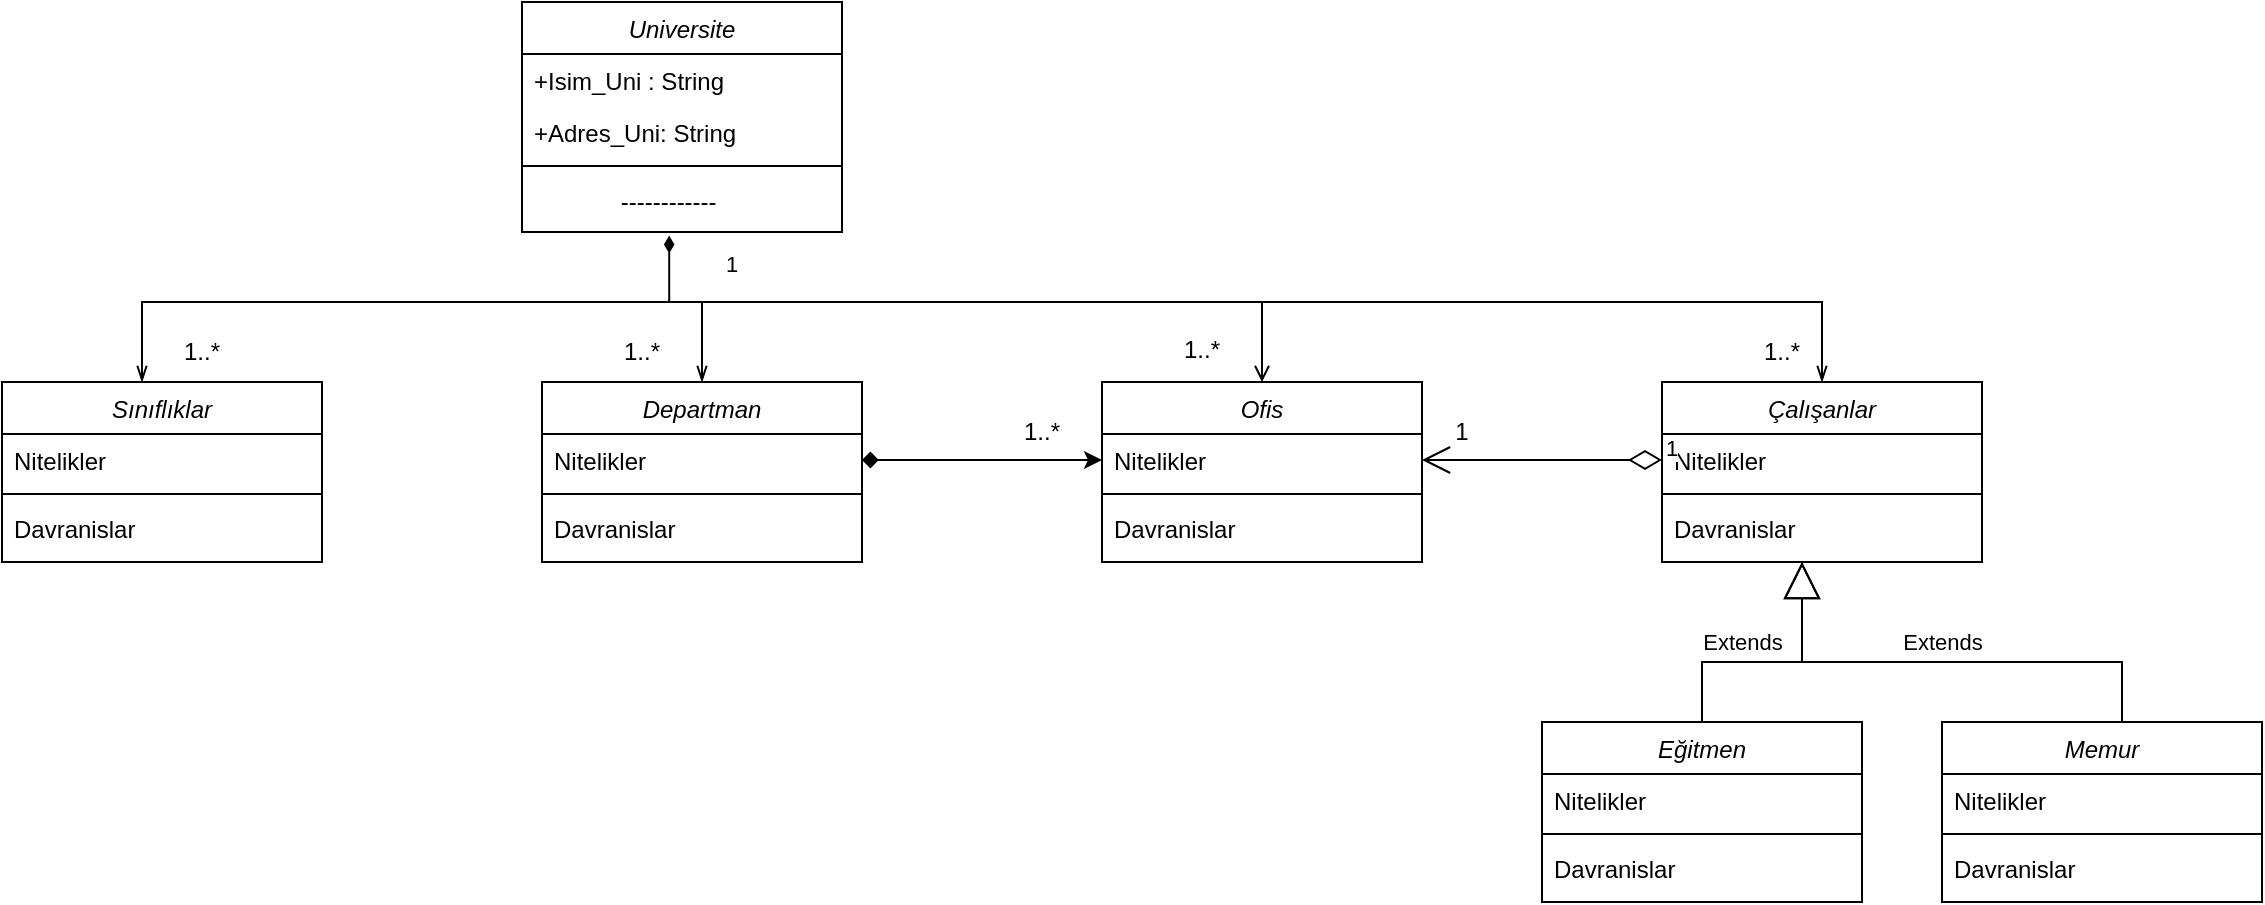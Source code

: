 <mxfile version="24.6.4" type="github">
  <diagram id="C5RBs43oDa-KdzZeNtuy" name="Page-1">
    <mxGraphModel dx="1313" dy="653" grid="1" gridSize="10" guides="1" tooltips="1" connect="1" arrows="1" fold="1" page="1" pageScale="1" pageWidth="827" pageHeight="1169" math="0" shadow="0">
      <root>
        <mxCell id="WIyWlLk6GJQsqaUBKTNV-0" />
        <mxCell id="WIyWlLk6GJQsqaUBKTNV-1" parent="WIyWlLk6GJQsqaUBKTNV-0" />
        <mxCell id="YnHBYBNn-SZ9kuh7NwHw-0" value="Universite" style="swimlane;fontStyle=2;align=center;verticalAlign=top;childLayout=stackLayout;horizontal=1;startSize=26;horizontalStack=0;resizeParent=1;resizeLast=0;collapsible=1;marginBottom=0;rounded=0;shadow=0;strokeWidth=1;" vertex="1" parent="WIyWlLk6GJQsqaUBKTNV-1">
          <mxGeometry x="350" y="120" width="160" height="115" as="geometry">
            <mxRectangle x="230" y="140" width="160" height="26" as="alternateBounds" />
          </mxGeometry>
        </mxCell>
        <mxCell id="YnHBYBNn-SZ9kuh7NwHw-1" value="+Isim_Uni : String" style="text;align=left;verticalAlign=top;spacingLeft=4;spacingRight=4;overflow=hidden;rotatable=0;points=[[0,0.5],[1,0.5]];portConstraint=eastwest;" vertex="1" parent="YnHBYBNn-SZ9kuh7NwHw-0">
          <mxGeometry y="26" width="160" height="26" as="geometry" />
        </mxCell>
        <mxCell id="YnHBYBNn-SZ9kuh7NwHw-2" value="+Adres_Uni: String&#xa;" style="text;align=left;verticalAlign=top;spacingLeft=4;spacingRight=4;overflow=hidden;rotatable=0;points=[[0,0.5],[1,0.5]];portConstraint=eastwest;rounded=0;shadow=0;html=0;" vertex="1" parent="YnHBYBNn-SZ9kuh7NwHw-0">
          <mxGeometry y="52" width="160" height="26" as="geometry" />
        </mxCell>
        <mxCell id="YnHBYBNn-SZ9kuh7NwHw-4" value="" style="line;html=1;strokeWidth=1;align=left;verticalAlign=middle;spacingTop=-1;spacingLeft=3;spacingRight=3;rotatable=0;labelPosition=right;points=[];portConstraint=eastwest;" vertex="1" parent="YnHBYBNn-SZ9kuh7NwHw-0">
          <mxGeometry y="78" width="160" height="8" as="geometry" />
        </mxCell>
        <mxCell id="YnHBYBNn-SZ9kuh7NwHw-5" value="             ------------" style="text;align=left;verticalAlign=top;spacingLeft=4;spacingRight=4;overflow=hidden;rotatable=0;points=[[0,0.5],[1,0.5]];portConstraint=eastwest;" vertex="1" parent="YnHBYBNn-SZ9kuh7NwHw-0">
          <mxGeometry y="86" width="160" height="26" as="geometry" />
        </mxCell>
        <mxCell id="YnHBYBNn-SZ9kuh7NwHw-7" value="Departman" style="swimlane;fontStyle=2;align=center;verticalAlign=top;childLayout=stackLayout;horizontal=1;startSize=26;horizontalStack=0;resizeParent=1;resizeLast=0;collapsible=1;marginBottom=0;rounded=0;shadow=0;strokeWidth=1;" vertex="1" parent="WIyWlLk6GJQsqaUBKTNV-1">
          <mxGeometry x="360" y="310" width="160" height="90" as="geometry">
            <mxRectangle x="230" y="140" width="160" height="26" as="alternateBounds" />
          </mxGeometry>
        </mxCell>
        <mxCell id="YnHBYBNn-SZ9kuh7NwHw-9" value="Nitelikler" style="text;align=left;verticalAlign=top;spacingLeft=4;spacingRight=4;overflow=hidden;rotatable=0;points=[[0,0.5],[1,0.5]];portConstraint=eastwest;rounded=0;shadow=0;html=0;" vertex="1" parent="YnHBYBNn-SZ9kuh7NwHw-7">
          <mxGeometry y="26" width="160" height="26" as="geometry" />
        </mxCell>
        <mxCell id="YnHBYBNn-SZ9kuh7NwHw-10" value="" style="line;html=1;strokeWidth=1;align=left;verticalAlign=middle;spacingTop=-1;spacingLeft=3;spacingRight=3;rotatable=0;labelPosition=right;points=[];portConstraint=eastwest;" vertex="1" parent="YnHBYBNn-SZ9kuh7NwHw-7">
          <mxGeometry y="52" width="160" height="8" as="geometry" />
        </mxCell>
        <mxCell id="YnHBYBNn-SZ9kuh7NwHw-11" value="Davranislar" style="text;align=left;verticalAlign=top;spacingLeft=4;spacingRight=4;overflow=hidden;rotatable=0;points=[[0,0.5],[1,0.5]];portConstraint=eastwest;" vertex="1" parent="YnHBYBNn-SZ9kuh7NwHw-7">
          <mxGeometry y="60" width="160" height="26" as="geometry" />
        </mxCell>
        <mxCell id="YnHBYBNn-SZ9kuh7NwHw-12" value="Ofis" style="swimlane;fontStyle=2;align=center;verticalAlign=top;childLayout=stackLayout;horizontal=1;startSize=26;horizontalStack=0;resizeParent=1;resizeLast=0;collapsible=1;marginBottom=0;rounded=0;shadow=0;strokeWidth=1;" vertex="1" parent="WIyWlLk6GJQsqaUBKTNV-1">
          <mxGeometry x="640" y="310" width="160" height="90" as="geometry">
            <mxRectangle x="230" y="140" width="160" height="26" as="alternateBounds" />
          </mxGeometry>
        </mxCell>
        <mxCell id="YnHBYBNn-SZ9kuh7NwHw-13" value="Nitelikler" style="text;align=left;verticalAlign=top;spacingLeft=4;spacingRight=4;overflow=hidden;rotatable=0;points=[[0,0.5],[1,0.5]];portConstraint=eastwest;rounded=0;shadow=0;html=0;" vertex="1" parent="YnHBYBNn-SZ9kuh7NwHw-12">
          <mxGeometry y="26" width="160" height="26" as="geometry" />
        </mxCell>
        <mxCell id="YnHBYBNn-SZ9kuh7NwHw-14" value="" style="line;html=1;strokeWidth=1;align=left;verticalAlign=middle;spacingTop=-1;spacingLeft=3;spacingRight=3;rotatable=0;labelPosition=right;points=[];portConstraint=eastwest;" vertex="1" parent="YnHBYBNn-SZ9kuh7NwHw-12">
          <mxGeometry y="52" width="160" height="8" as="geometry" />
        </mxCell>
        <mxCell id="YnHBYBNn-SZ9kuh7NwHw-15" value="Davranislar" style="text;align=left;verticalAlign=top;spacingLeft=4;spacingRight=4;overflow=hidden;rotatable=0;points=[[0,0.5],[1,0.5]];portConstraint=eastwest;" vertex="1" parent="YnHBYBNn-SZ9kuh7NwHw-12">
          <mxGeometry y="60" width="160" height="26" as="geometry" />
        </mxCell>
        <mxCell id="YnHBYBNn-SZ9kuh7NwHw-20" value="Sınıflıklar" style="swimlane;fontStyle=2;align=center;verticalAlign=top;childLayout=stackLayout;horizontal=1;startSize=26;horizontalStack=0;resizeParent=1;resizeLast=0;collapsible=1;marginBottom=0;rounded=0;shadow=0;strokeWidth=1;" vertex="1" parent="WIyWlLk6GJQsqaUBKTNV-1">
          <mxGeometry x="90" y="310" width="160" height="90" as="geometry">
            <mxRectangle x="230" y="140" width="160" height="26" as="alternateBounds" />
          </mxGeometry>
        </mxCell>
        <mxCell id="YnHBYBNn-SZ9kuh7NwHw-21" value="Nitelikler" style="text;align=left;verticalAlign=top;spacingLeft=4;spacingRight=4;overflow=hidden;rotatable=0;points=[[0,0.5],[1,0.5]];portConstraint=eastwest;rounded=0;shadow=0;html=0;" vertex="1" parent="YnHBYBNn-SZ9kuh7NwHw-20">
          <mxGeometry y="26" width="160" height="26" as="geometry" />
        </mxCell>
        <mxCell id="YnHBYBNn-SZ9kuh7NwHw-22" value="" style="line;html=1;strokeWidth=1;align=left;verticalAlign=middle;spacingTop=-1;spacingLeft=3;spacingRight=3;rotatable=0;labelPosition=right;points=[];portConstraint=eastwest;" vertex="1" parent="YnHBYBNn-SZ9kuh7NwHw-20">
          <mxGeometry y="52" width="160" height="8" as="geometry" />
        </mxCell>
        <mxCell id="YnHBYBNn-SZ9kuh7NwHw-23" value="Davranislar" style="text;align=left;verticalAlign=top;spacingLeft=4;spacingRight=4;overflow=hidden;rotatable=0;points=[[0,0.5],[1,0.5]];portConstraint=eastwest;" vertex="1" parent="YnHBYBNn-SZ9kuh7NwHw-20">
          <mxGeometry y="60" width="160" height="26" as="geometry" />
        </mxCell>
        <mxCell id="YnHBYBNn-SZ9kuh7NwHw-24" value="Çalışanlar" style="swimlane;fontStyle=2;align=center;verticalAlign=top;childLayout=stackLayout;horizontal=1;startSize=26;horizontalStack=0;resizeParent=1;resizeLast=0;collapsible=1;marginBottom=0;rounded=0;shadow=0;strokeWidth=1;" vertex="1" parent="WIyWlLk6GJQsqaUBKTNV-1">
          <mxGeometry x="920" y="310" width="160" height="90" as="geometry">
            <mxRectangle x="230" y="140" width="160" height="26" as="alternateBounds" />
          </mxGeometry>
        </mxCell>
        <mxCell id="YnHBYBNn-SZ9kuh7NwHw-25" value="Nitelikler" style="text;align=left;verticalAlign=top;spacingLeft=4;spacingRight=4;overflow=hidden;rotatable=0;points=[[0,0.5],[1,0.5]];portConstraint=eastwest;rounded=0;shadow=0;html=0;" vertex="1" parent="YnHBYBNn-SZ9kuh7NwHw-24">
          <mxGeometry y="26" width="160" height="26" as="geometry" />
        </mxCell>
        <mxCell id="YnHBYBNn-SZ9kuh7NwHw-26" value="" style="line;html=1;strokeWidth=1;align=left;verticalAlign=middle;spacingTop=-1;spacingLeft=3;spacingRight=3;rotatable=0;labelPosition=right;points=[];portConstraint=eastwest;" vertex="1" parent="YnHBYBNn-SZ9kuh7NwHw-24">
          <mxGeometry y="52" width="160" height="8" as="geometry" />
        </mxCell>
        <mxCell id="YnHBYBNn-SZ9kuh7NwHw-27" value="Davranislar" style="text;align=left;verticalAlign=top;spacingLeft=4;spacingRight=4;overflow=hidden;rotatable=0;points=[[0,0.5],[1,0.5]];portConstraint=eastwest;" vertex="1" parent="YnHBYBNn-SZ9kuh7NwHw-24">
          <mxGeometry y="60" width="160" height="26" as="geometry" />
        </mxCell>
        <mxCell id="YnHBYBNn-SZ9kuh7NwHw-28" value="Eğitmen" style="swimlane;fontStyle=2;align=center;verticalAlign=top;childLayout=stackLayout;horizontal=1;startSize=26;horizontalStack=0;resizeParent=1;resizeLast=0;collapsible=1;marginBottom=0;rounded=0;shadow=0;strokeWidth=1;" vertex="1" parent="WIyWlLk6GJQsqaUBKTNV-1">
          <mxGeometry x="860" y="480" width="160" height="90" as="geometry">
            <mxRectangle x="230" y="140" width="160" height="26" as="alternateBounds" />
          </mxGeometry>
        </mxCell>
        <mxCell id="YnHBYBNn-SZ9kuh7NwHw-29" value="Nitelikler" style="text;align=left;verticalAlign=top;spacingLeft=4;spacingRight=4;overflow=hidden;rotatable=0;points=[[0,0.5],[1,0.5]];portConstraint=eastwest;rounded=0;shadow=0;html=0;" vertex="1" parent="YnHBYBNn-SZ9kuh7NwHw-28">
          <mxGeometry y="26" width="160" height="26" as="geometry" />
        </mxCell>
        <mxCell id="YnHBYBNn-SZ9kuh7NwHw-30" value="" style="line;html=1;strokeWidth=1;align=left;verticalAlign=middle;spacingTop=-1;spacingLeft=3;spacingRight=3;rotatable=0;labelPosition=right;points=[];portConstraint=eastwest;" vertex="1" parent="YnHBYBNn-SZ9kuh7NwHw-28">
          <mxGeometry y="52" width="160" height="8" as="geometry" />
        </mxCell>
        <mxCell id="YnHBYBNn-SZ9kuh7NwHw-31" value="Davranislar" style="text;align=left;verticalAlign=top;spacingLeft=4;spacingRight=4;overflow=hidden;rotatable=0;points=[[0,0.5],[1,0.5]];portConstraint=eastwest;" vertex="1" parent="YnHBYBNn-SZ9kuh7NwHw-28">
          <mxGeometry y="60" width="160" height="26" as="geometry" />
        </mxCell>
        <mxCell id="YnHBYBNn-SZ9kuh7NwHw-32" value="Memur" style="swimlane;fontStyle=2;align=center;verticalAlign=top;childLayout=stackLayout;horizontal=1;startSize=26;horizontalStack=0;resizeParent=1;resizeLast=0;collapsible=1;marginBottom=0;rounded=0;shadow=0;strokeWidth=1;" vertex="1" parent="WIyWlLk6GJQsqaUBKTNV-1">
          <mxGeometry x="1060" y="480" width="160" height="90" as="geometry">
            <mxRectangle x="230" y="140" width="160" height="26" as="alternateBounds" />
          </mxGeometry>
        </mxCell>
        <mxCell id="YnHBYBNn-SZ9kuh7NwHw-33" value="Nitelikler" style="text;align=left;verticalAlign=top;spacingLeft=4;spacingRight=4;overflow=hidden;rotatable=0;points=[[0,0.5],[1,0.5]];portConstraint=eastwest;rounded=0;shadow=0;html=0;" vertex="1" parent="YnHBYBNn-SZ9kuh7NwHw-32">
          <mxGeometry y="26" width="160" height="26" as="geometry" />
        </mxCell>
        <mxCell id="YnHBYBNn-SZ9kuh7NwHw-34" value="" style="line;html=1;strokeWidth=1;align=left;verticalAlign=middle;spacingTop=-1;spacingLeft=3;spacingRight=3;rotatable=0;labelPosition=right;points=[];portConstraint=eastwest;" vertex="1" parent="YnHBYBNn-SZ9kuh7NwHw-32">
          <mxGeometry y="52" width="160" height="8" as="geometry" />
        </mxCell>
        <mxCell id="YnHBYBNn-SZ9kuh7NwHw-35" value="Davranislar" style="text;align=left;verticalAlign=top;spacingLeft=4;spacingRight=4;overflow=hidden;rotatable=0;points=[[0,0.5],[1,0.5]];portConstraint=eastwest;" vertex="1" parent="YnHBYBNn-SZ9kuh7NwHw-32">
          <mxGeometry y="60" width="160" height="26" as="geometry" />
        </mxCell>
        <mxCell id="YnHBYBNn-SZ9kuh7NwHw-39" value="Extends" style="endArrow=block;endSize=16;endFill=0;html=1;rounded=0;exitX=0.5;exitY=0;exitDx=0;exitDy=0;" edge="1" parent="WIyWlLk6GJQsqaUBKTNV-1" source="YnHBYBNn-SZ9kuh7NwHw-28">
          <mxGeometry x="-0.231" y="10" width="160" relative="1" as="geometry">
            <mxPoint x="990" y="460" as="sourcePoint" />
            <mxPoint x="990" y="400" as="targetPoint" />
            <Array as="points">
              <mxPoint x="940" y="450" />
              <mxPoint x="990" y="450" />
            </Array>
            <mxPoint as="offset" />
          </mxGeometry>
        </mxCell>
        <mxCell id="YnHBYBNn-SZ9kuh7NwHw-40" value="Extends" style="endArrow=block;endSize=16;endFill=0;html=1;rounded=0;exitX=0.5;exitY=0;exitDx=0;exitDy=0;" edge="1" parent="WIyWlLk6GJQsqaUBKTNV-1">
          <mxGeometry y="-10" width="160" relative="1" as="geometry">
            <mxPoint x="1150" y="480" as="sourcePoint" />
            <mxPoint x="990" y="400" as="targetPoint" />
            <Array as="points">
              <mxPoint x="1150" y="450" />
              <mxPoint x="990" y="450" />
            </Array>
            <mxPoint as="offset" />
          </mxGeometry>
        </mxCell>
        <mxCell id="YnHBYBNn-SZ9kuh7NwHw-41" value="1" style="endArrow=open;html=1;startArrow=diamondThin;startFill=1;edgeStyle=orthogonalEdgeStyle;align=left;verticalAlign=bottom;rounded=0;exitX=0.46;exitY=1.185;exitDx=0;exitDy=0;exitPerimeter=0;entryX=0.5;entryY=0;entryDx=0;entryDy=0;" edge="1" parent="WIyWlLk6GJQsqaUBKTNV-1" source="YnHBYBNn-SZ9kuh7NwHw-5" target="YnHBYBNn-SZ9kuh7NwHw-12">
          <mxGeometry x="-0.677" y="10" relative="1" as="geometry">
            <mxPoint x="490" y="340" as="sourcePoint" />
            <mxPoint x="650" y="340" as="targetPoint" />
            <Array as="points">
              <mxPoint x="424" y="270" />
              <mxPoint x="720" y="270" />
            </Array>
            <mxPoint as="offset" />
          </mxGeometry>
        </mxCell>
        <mxCell id="YnHBYBNn-SZ9kuh7NwHw-47" value="" style="edgeStyle=none;orthogonalLoop=1;jettySize=auto;html=1;rounded=0;entryX=0.5;entryY=0;entryDx=0;entryDy=0;endArrow=openThin;endFill=0;" edge="1" parent="WIyWlLk6GJQsqaUBKTNV-1" target="YnHBYBNn-SZ9kuh7NwHw-24">
          <mxGeometry width="80" relative="1" as="geometry">
            <mxPoint x="720" y="270" as="sourcePoint" />
            <mxPoint x="790" y="320" as="targetPoint" />
            <Array as="points">
              <mxPoint x="1000" y="270" />
            </Array>
          </mxGeometry>
        </mxCell>
        <mxCell id="YnHBYBNn-SZ9kuh7NwHw-48" value="" style="edgeStyle=none;orthogonalLoop=1;jettySize=auto;html=1;rounded=0;entryX=0.5;entryY=0;entryDx=0;entryDy=0;endArrow=openThin;endFill=0;" edge="1" parent="WIyWlLk6GJQsqaUBKTNV-1">
          <mxGeometry width="80" relative="1" as="geometry">
            <mxPoint x="440" y="270" as="sourcePoint" />
            <mxPoint x="440" y="310" as="targetPoint" />
            <Array as="points">
              <mxPoint x="440" y="270" />
            </Array>
          </mxGeometry>
        </mxCell>
        <mxCell id="YnHBYBNn-SZ9kuh7NwHw-49" value="" style="edgeStyle=none;orthogonalLoop=1;jettySize=auto;html=1;rounded=0;entryX=0.5;entryY=0;entryDx=0;entryDy=0;endArrow=openThin;endFill=0;" edge="1" parent="WIyWlLk6GJQsqaUBKTNV-1">
          <mxGeometry width="80" relative="1" as="geometry">
            <mxPoint x="160" y="270" as="sourcePoint" />
            <mxPoint x="160" y="310" as="targetPoint" />
            <Array as="points">
              <mxPoint x="430" y="270" />
              <mxPoint x="160" y="270" />
            </Array>
          </mxGeometry>
        </mxCell>
        <mxCell id="YnHBYBNn-SZ9kuh7NwHw-52" style="edgeStyle=orthogonalEdgeStyle;rounded=0;orthogonalLoop=1;jettySize=auto;html=1;exitX=1;exitY=0.5;exitDx=0;exitDy=0;entryX=0;entryY=0.5;entryDx=0;entryDy=0;startArrow=diamond;startFill=1;sourcePerimeterSpacing=0;" edge="1" parent="WIyWlLk6GJQsqaUBKTNV-1" source="YnHBYBNn-SZ9kuh7NwHw-9" target="YnHBYBNn-SZ9kuh7NwHw-13">
          <mxGeometry relative="1" as="geometry" />
        </mxCell>
        <mxCell id="YnHBYBNn-SZ9kuh7NwHw-53" value="1" style="endArrow=open;html=1;endSize=12;startArrow=diamondThin;startSize=14;startFill=0;edgeStyle=orthogonalEdgeStyle;align=left;verticalAlign=bottom;rounded=0;exitX=0;exitY=0.5;exitDx=0;exitDy=0;entryX=1;entryY=0.5;entryDx=0;entryDy=0;" edge="1" parent="WIyWlLk6GJQsqaUBKTNV-1" source="YnHBYBNn-SZ9kuh7NwHw-25" target="YnHBYBNn-SZ9kuh7NwHw-13">
          <mxGeometry x="-1" y="3" relative="1" as="geometry">
            <mxPoint x="770" y="200" as="sourcePoint" />
            <mxPoint x="930" y="200" as="targetPoint" />
          </mxGeometry>
        </mxCell>
        <mxCell id="YnHBYBNn-SZ9kuh7NwHw-54" value="1..&lt;span class=&quot;hljs-emphasis&quot;&gt;*&lt;/span&gt;" style="text;strokeColor=none;align=center;fillColor=none;html=1;verticalAlign=middle;whiteSpace=wrap;rounded=0;" vertex="1" parent="WIyWlLk6GJQsqaUBKTNV-1">
          <mxGeometry x="160" y="280" width="60" height="30" as="geometry" />
        </mxCell>
        <mxCell id="YnHBYBNn-SZ9kuh7NwHw-55" value="1..&lt;span class=&quot;hljs-emphasis&quot;&gt;*&lt;/span&gt;" style="text;strokeColor=none;align=center;fillColor=none;html=1;verticalAlign=middle;whiteSpace=wrap;rounded=0;" vertex="1" parent="WIyWlLk6GJQsqaUBKTNV-1">
          <mxGeometry x="380" y="280" width="60" height="30" as="geometry" />
        </mxCell>
        <mxCell id="YnHBYBNn-SZ9kuh7NwHw-56" value="1..&lt;span class=&quot;hljs-emphasis&quot;&gt;*&lt;/span&gt;" style="text;strokeColor=none;align=center;fillColor=none;html=1;verticalAlign=middle;whiteSpace=wrap;rounded=0;" vertex="1" parent="WIyWlLk6GJQsqaUBKTNV-1">
          <mxGeometry x="660" y="279" width="60" height="30" as="geometry" />
        </mxCell>
        <mxCell id="YnHBYBNn-SZ9kuh7NwHw-57" value="1..&lt;span class=&quot;hljs-emphasis&quot;&gt;*&lt;/span&gt;" style="text;strokeColor=none;align=center;fillColor=none;html=1;verticalAlign=middle;whiteSpace=wrap;rounded=0;" vertex="1" parent="WIyWlLk6GJQsqaUBKTNV-1">
          <mxGeometry x="950" y="280" width="60" height="30" as="geometry" />
        </mxCell>
        <mxCell id="YnHBYBNn-SZ9kuh7NwHw-58" value="1..&lt;span class=&quot;hljs-emphasis&quot;&gt;*&lt;/span&gt;" style="text;strokeColor=none;align=center;fillColor=none;html=1;verticalAlign=middle;whiteSpace=wrap;rounded=0;" vertex="1" parent="WIyWlLk6GJQsqaUBKTNV-1">
          <mxGeometry x="580" y="320" width="60" height="30" as="geometry" />
        </mxCell>
        <mxCell id="YnHBYBNn-SZ9kuh7NwHw-60" value="1" style="text;strokeColor=none;align=center;fillColor=none;html=1;verticalAlign=middle;whiteSpace=wrap;rounded=0;" vertex="1" parent="WIyWlLk6GJQsqaUBKTNV-1">
          <mxGeometry x="790" y="320" width="60" height="30" as="geometry" />
        </mxCell>
      </root>
    </mxGraphModel>
  </diagram>
</mxfile>
